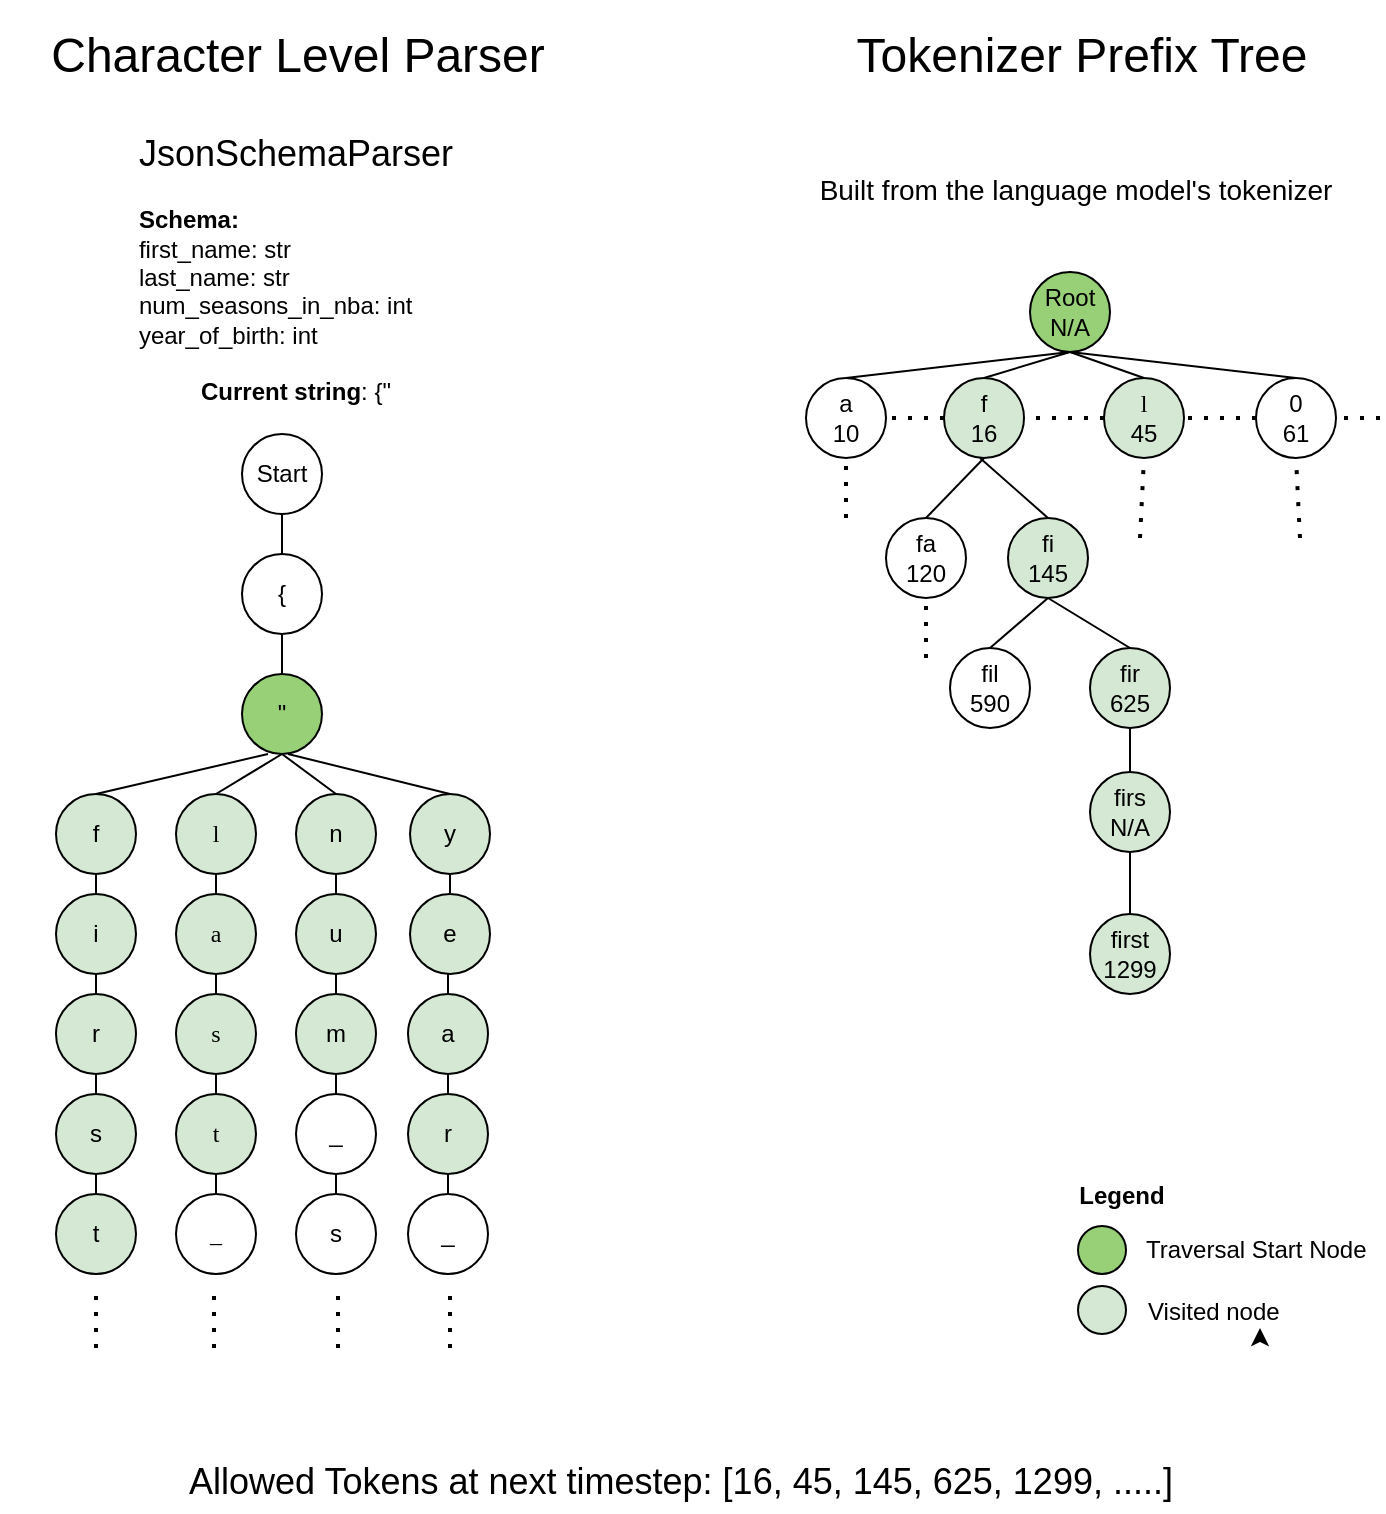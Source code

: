 <mxfile version="22.0.0" type="github">
  <diagram name="Page-1" id="xTfdQ4U6YHgr5Ohzd5CC">
    <mxGraphModel dx="1386" dy="905" grid="1" gridSize="10" guides="1" tooltips="1" connect="1" arrows="1" fold="1" page="1" pageScale="1" pageWidth="700" pageHeight="800" math="0" shadow="0">
      <root>
        <mxCell id="0" />
        <mxCell id="1" parent="0" />
        <mxCell id="SLhTDTClX1HCQNrHHvle-1" value="Start" style="ellipse;whiteSpace=wrap;html=1;aspect=fixed;" vertex="1" parent="1">
          <mxGeometry x="124" y="223" width="40" height="40" as="geometry" />
        </mxCell>
        <mxCell id="SLhTDTClX1HCQNrHHvle-6" value="{" style="ellipse;whiteSpace=wrap;html=1;aspect=fixed;" vertex="1" parent="1">
          <mxGeometry x="124" y="283" width="40" height="40" as="geometry" />
        </mxCell>
        <mxCell id="SLhTDTClX1HCQNrHHvle-7" value="&quot;" style="ellipse;whiteSpace=wrap;html=1;aspect=fixed;fillColor=#97D077;" vertex="1" parent="1">
          <mxGeometry x="124" y="343" width="40" height="40" as="geometry" />
        </mxCell>
        <mxCell id="SLhTDTClX1HCQNrHHvle-8" value="f" style="ellipse;whiteSpace=wrap;html=1;aspect=fixed;fillColor=#D5E8D4;" vertex="1" parent="1">
          <mxGeometry x="31" y="403" width="40" height="40" as="geometry" />
        </mxCell>
        <mxCell id="SLhTDTClX1HCQNrHHvle-9" value="&lt;font face=&quot;Times New Roman&quot;&gt;l&lt;/font&gt;" style="ellipse;whiteSpace=wrap;html=1;aspect=fixed;fillColor=#D5E8D4;" vertex="1" parent="1">
          <mxGeometry x="91" y="403" width="40" height="40" as="geometry" />
        </mxCell>
        <mxCell id="SLhTDTClX1HCQNrHHvle-10" value="n" style="ellipse;whiteSpace=wrap;html=1;aspect=fixed;fillColor=#D5E8D4;" vertex="1" parent="1">
          <mxGeometry x="151" y="403" width="40" height="40" as="geometry" />
        </mxCell>
        <mxCell id="SLhTDTClX1HCQNrHHvle-11" value="y" style="ellipse;whiteSpace=wrap;html=1;aspect=fixed;fillColor=#D5E8D4;" vertex="1" parent="1">
          <mxGeometry x="208" y="403" width="40" height="40" as="geometry" />
        </mxCell>
        <mxCell id="SLhTDTClX1HCQNrHHvle-12" value="i" style="ellipse;whiteSpace=wrap;html=1;aspect=fixed;fillColor=#D5E8D4;" vertex="1" parent="1">
          <mxGeometry x="31" y="453" width="40" height="40" as="geometry" />
        </mxCell>
        <mxCell id="SLhTDTClX1HCQNrHHvle-13" value="&lt;font face=&quot;Garamond&quot;&gt;a&lt;/font&gt;" style="ellipse;whiteSpace=wrap;html=1;aspect=fixed;fillColor=#D5E8D4;" vertex="1" parent="1">
          <mxGeometry x="91" y="453" width="40" height="40" as="geometry" />
        </mxCell>
        <mxCell id="SLhTDTClX1HCQNrHHvle-14" value="r" style="ellipse;whiteSpace=wrap;html=1;aspect=fixed;fillColor=#D5E8D4;" vertex="1" parent="1">
          <mxGeometry x="31" y="503" width="40" height="40" as="geometry" />
        </mxCell>
        <mxCell id="SLhTDTClX1HCQNrHHvle-15" value="s" style="ellipse;whiteSpace=wrap;html=1;aspect=fixed;fillColor=#D5E8D4;" vertex="1" parent="1">
          <mxGeometry x="31" y="553" width="40" height="40" as="geometry" />
        </mxCell>
        <mxCell id="SLhTDTClX1HCQNrHHvle-16" value="t" style="ellipse;whiteSpace=wrap;html=1;aspect=fixed;fillColor=#D5E8D4;" vertex="1" parent="1">
          <mxGeometry x="31" y="603" width="40" height="40" as="geometry" />
        </mxCell>
        <mxCell id="SLhTDTClX1HCQNrHHvle-17" value="&lt;font face=&quot;Garamond&quot;&gt;s&lt;/font&gt;" style="ellipse;whiteSpace=wrap;html=1;aspect=fixed;fillColor=#D5E8D4;" vertex="1" parent="1">
          <mxGeometry x="91" y="503" width="40" height="40" as="geometry" />
        </mxCell>
        <mxCell id="SLhTDTClX1HCQNrHHvle-18" value="&lt;font face=&quot;Garamond&quot;&gt;t&lt;/font&gt;" style="ellipse;whiteSpace=wrap;html=1;aspect=fixed;fillColor=#D5E8D4;" vertex="1" parent="1">
          <mxGeometry x="91" y="553" width="40" height="40" as="geometry" />
        </mxCell>
        <mxCell id="SLhTDTClX1HCQNrHHvle-19" value="&lt;font face=&quot;Garamond&quot;&gt;_&lt;/font&gt;" style="ellipse;whiteSpace=wrap;html=1;aspect=fixed;" vertex="1" parent="1">
          <mxGeometry x="91" y="603" width="40" height="40" as="geometry" />
        </mxCell>
        <mxCell id="SLhTDTClX1HCQNrHHvle-20" value="u" style="ellipse;whiteSpace=wrap;html=1;aspect=fixed;fillColor=#D5E8D4;" vertex="1" parent="1">
          <mxGeometry x="151" y="453" width="40" height="40" as="geometry" />
        </mxCell>
        <mxCell id="SLhTDTClX1HCQNrHHvle-21" value="m" style="ellipse;whiteSpace=wrap;html=1;aspect=fixed;fillColor=#D5E8D4;" vertex="1" parent="1">
          <mxGeometry x="151" y="503" width="40" height="40" as="geometry" />
        </mxCell>
        <mxCell id="SLhTDTClX1HCQNrHHvle-22" value="_" style="ellipse;whiteSpace=wrap;html=1;aspect=fixed;" vertex="1" parent="1">
          <mxGeometry x="151" y="553" width="40" height="40" as="geometry" />
        </mxCell>
        <mxCell id="SLhTDTClX1HCQNrHHvle-23" value="s" style="ellipse;whiteSpace=wrap;html=1;aspect=fixed;" vertex="1" parent="1">
          <mxGeometry x="151" y="603" width="40" height="40" as="geometry" />
        </mxCell>
        <mxCell id="SLhTDTClX1HCQNrHHvle-24" value="e" style="ellipse;whiteSpace=wrap;html=1;aspect=fixed;fillColor=#D5E8D4;" vertex="1" parent="1">
          <mxGeometry x="208" y="453" width="40" height="40" as="geometry" />
        </mxCell>
        <mxCell id="SLhTDTClX1HCQNrHHvle-25" value="a" style="ellipse;whiteSpace=wrap;html=1;aspect=fixed;fillColor=#D5E8D4;" vertex="1" parent="1">
          <mxGeometry x="207" y="503" width="40" height="40" as="geometry" />
        </mxCell>
        <mxCell id="SLhTDTClX1HCQNrHHvle-26" value="r" style="ellipse;whiteSpace=wrap;html=1;aspect=fixed;fillColor=#D5E8D4;" vertex="1" parent="1">
          <mxGeometry x="207" y="553" width="40" height="40" as="geometry" />
        </mxCell>
        <mxCell id="SLhTDTClX1HCQNrHHvle-27" value="_" style="ellipse;whiteSpace=wrap;html=1;aspect=fixed;" vertex="1" parent="1">
          <mxGeometry x="207" y="603" width="40" height="40" as="geometry" />
        </mxCell>
        <mxCell id="SLhTDTClX1HCQNrHHvle-28" value="" style="endArrow=none;dashed=1;html=1;dashPattern=1 3;strokeWidth=2;rounded=0;" edge="1" parent="1">
          <mxGeometry width="50" height="50" relative="1" as="geometry">
            <mxPoint x="51" y="680" as="sourcePoint" />
            <mxPoint x="51" y="653" as="targetPoint" />
          </mxGeometry>
        </mxCell>
        <mxCell id="SLhTDTClX1HCQNrHHvle-29" value="" style="endArrow=none;dashed=1;html=1;dashPattern=1 3;strokeWidth=2;rounded=0;" edge="1" parent="1">
          <mxGeometry width="50" height="50" relative="1" as="geometry">
            <mxPoint x="110" y="680" as="sourcePoint" />
            <mxPoint x="110" y="652" as="targetPoint" />
          </mxGeometry>
        </mxCell>
        <mxCell id="SLhTDTClX1HCQNrHHvle-30" value="" style="endArrow=none;dashed=1;html=1;dashPattern=1 3;strokeWidth=2;rounded=0;" edge="1" parent="1">
          <mxGeometry width="50" height="50" relative="1" as="geometry">
            <mxPoint x="172" y="680" as="sourcePoint" />
            <mxPoint x="172" y="652" as="targetPoint" />
          </mxGeometry>
        </mxCell>
        <mxCell id="SLhTDTClX1HCQNrHHvle-31" value="" style="endArrow=none;dashed=1;html=1;dashPattern=1 3;strokeWidth=2;rounded=0;" edge="1" parent="1">
          <mxGeometry width="50" height="50" relative="1" as="geometry">
            <mxPoint x="228" y="680" as="sourcePoint" />
            <mxPoint x="228" y="651" as="targetPoint" />
          </mxGeometry>
        </mxCell>
        <mxCell id="SLhTDTClX1HCQNrHHvle-32" value="" style="endArrow=none;html=1;rounded=0;entryX=0.5;entryY=1;entryDx=0;entryDy=0;exitX=0.5;exitY=0;exitDx=0;exitDy=0;" edge="1" parent="1" source="SLhTDTClX1HCQNrHHvle-6" target="SLhTDTClX1HCQNrHHvle-1">
          <mxGeometry width="50" height="50" relative="1" as="geometry">
            <mxPoint x="377" y="503" as="sourcePoint" />
            <mxPoint x="427" y="453" as="targetPoint" />
          </mxGeometry>
        </mxCell>
        <mxCell id="SLhTDTClX1HCQNrHHvle-33" value="" style="endArrow=none;html=1;rounded=0;entryX=0.5;entryY=1;entryDx=0;entryDy=0;exitX=0.5;exitY=0;exitDx=0;exitDy=0;" edge="1" parent="1" source="SLhTDTClX1HCQNrHHvle-7" target="SLhTDTClX1HCQNrHHvle-6">
          <mxGeometry width="50" height="50" relative="1" as="geometry">
            <mxPoint x="180" y="293" as="sourcePoint" />
            <mxPoint x="180" y="273" as="targetPoint" />
          </mxGeometry>
        </mxCell>
        <mxCell id="SLhTDTClX1HCQNrHHvle-34" value="" style="endArrow=none;html=1;rounded=0;entryX=0.5;entryY=1;entryDx=0;entryDy=0;exitX=0.5;exitY=0;exitDx=0;exitDy=0;" edge="1" parent="1" source="SLhTDTClX1HCQNrHHvle-9" target="SLhTDTClX1HCQNrHHvle-7">
          <mxGeometry width="50" height="50" relative="1" as="geometry">
            <mxPoint x="164" y="303" as="sourcePoint" />
            <mxPoint x="164" y="283" as="targetPoint" />
          </mxGeometry>
        </mxCell>
        <mxCell id="SLhTDTClX1HCQNrHHvle-35" value="" style="endArrow=none;html=1;rounded=0;exitX=0.5;exitY=0;exitDx=0;exitDy=0;" edge="1" parent="1" source="SLhTDTClX1HCQNrHHvle-8">
          <mxGeometry width="50" height="50" relative="1" as="geometry">
            <mxPoint x="121" y="413" as="sourcePoint" />
            <mxPoint x="137" y="383" as="targetPoint" />
          </mxGeometry>
        </mxCell>
        <mxCell id="SLhTDTClX1HCQNrHHvle-36" value="" style="endArrow=none;html=1;rounded=0;entryX=0.5;entryY=1;entryDx=0;entryDy=0;exitX=0.5;exitY=0;exitDx=0;exitDy=0;" edge="1" parent="1" source="SLhTDTClX1HCQNrHHvle-10" target="SLhTDTClX1HCQNrHHvle-7">
          <mxGeometry width="50" height="50" relative="1" as="geometry">
            <mxPoint x="121" y="413" as="sourcePoint" />
            <mxPoint x="154" y="393" as="targetPoint" />
          </mxGeometry>
        </mxCell>
        <mxCell id="SLhTDTClX1HCQNrHHvle-37" value="" style="endArrow=none;html=1;rounded=0;exitX=0.5;exitY=0;exitDx=0;exitDy=0;" edge="1" parent="1" source="SLhTDTClX1HCQNrHHvle-11">
          <mxGeometry width="50" height="50" relative="1" as="geometry">
            <mxPoint x="131" y="423" as="sourcePoint" />
            <mxPoint x="147" y="383" as="targetPoint" />
          </mxGeometry>
        </mxCell>
        <mxCell id="SLhTDTClX1HCQNrHHvle-38" value="" style="endArrow=none;html=1;rounded=0;entryX=0.5;entryY=1;entryDx=0;entryDy=0;exitX=0.5;exitY=0;exitDx=0;exitDy=0;" edge="1" parent="1" source="SLhTDTClX1HCQNrHHvle-12" target="SLhTDTClX1HCQNrHHvle-8">
          <mxGeometry width="50" height="50" relative="1" as="geometry">
            <mxPoint x="141" y="433" as="sourcePoint" />
            <mxPoint x="174" y="413" as="targetPoint" />
          </mxGeometry>
        </mxCell>
        <mxCell id="SLhTDTClX1HCQNrHHvle-39" value="" style="endArrow=none;html=1;rounded=0;entryX=0.5;entryY=1;entryDx=0;entryDy=0;exitX=0.5;exitY=0;exitDx=0;exitDy=0;" edge="1" parent="1" source="SLhTDTClX1HCQNrHHvle-13" target="SLhTDTClX1HCQNrHHvle-9">
          <mxGeometry width="50" height="50" relative="1" as="geometry">
            <mxPoint x="151" y="443" as="sourcePoint" />
            <mxPoint x="184" y="423" as="targetPoint" />
          </mxGeometry>
        </mxCell>
        <mxCell id="SLhTDTClX1HCQNrHHvle-41" value="" style="endArrow=none;html=1;rounded=0;entryX=0.5;entryY=1;entryDx=0;entryDy=0;exitX=0.5;exitY=0;exitDx=0;exitDy=0;" edge="1" parent="1" source="SLhTDTClX1HCQNrHHvle-20" target="SLhTDTClX1HCQNrHHvle-10">
          <mxGeometry width="50" height="50" relative="1" as="geometry">
            <mxPoint x="377" y="503" as="sourcePoint" />
            <mxPoint x="427" y="453" as="targetPoint" />
          </mxGeometry>
        </mxCell>
        <mxCell id="SLhTDTClX1HCQNrHHvle-42" value="" style="endArrow=none;html=1;rounded=0;entryX=0.5;entryY=1;entryDx=0;entryDy=0;exitX=0.5;exitY=0;exitDx=0;exitDy=0;" edge="1" parent="1" source="SLhTDTClX1HCQNrHHvle-24" target="SLhTDTClX1HCQNrHHvle-11">
          <mxGeometry width="50" height="50" relative="1" as="geometry">
            <mxPoint x="171" y="463" as="sourcePoint" />
            <mxPoint x="204" y="443" as="targetPoint" />
          </mxGeometry>
        </mxCell>
        <mxCell id="SLhTDTClX1HCQNrHHvle-43" value="" style="endArrow=none;html=1;rounded=0;entryX=0.5;entryY=1;entryDx=0;entryDy=0;exitX=0.5;exitY=0;exitDx=0;exitDy=0;" edge="1" parent="1" source="SLhTDTClX1HCQNrHHvle-14" target="SLhTDTClX1HCQNrHHvle-12">
          <mxGeometry width="50" height="50" relative="1" as="geometry">
            <mxPoint x="181" y="473" as="sourcePoint" />
            <mxPoint x="214" y="453" as="targetPoint" />
          </mxGeometry>
        </mxCell>
        <mxCell id="SLhTDTClX1HCQNrHHvle-44" value="" style="endArrow=none;html=1;rounded=0;entryX=0.5;entryY=1;entryDx=0;entryDy=0;exitX=0.5;exitY=0;exitDx=0;exitDy=0;" edge="1" parent="1" source="SLhTDTClX1HCQNrHHvle-17" target="SLhTDTClX1HCQNrHHvle-13">
          <mxGeometry width="50" height="50" relative="1" as="geometry">
            <mxPoint x="191" y="483" as="sourcePoint" />
            <mxPoint x="224" y="463" as="targetPoint" />
          </mxGeometry>
        </mxCell>
        <mxCell id="SLhTDTClX1HCQNrHHvle-45" value="" style="endArrow=none;html=1;rounded=0;entryX=0.5;entryY=1;entryDx=0;entryDy=0;exitX=0.5;exitY=0;exitDx=0;exitDy=0;" edge="1" parent="1" source="SLhTDTClX1HCQNrHHvle-21" target="SLhTDTClX1HCQNrHHvle-20">
          <mxGeometry width="50" height="50" relative="1" as="geometry">
            <mxPoint x="201" y="493" as="sourcePoint" />
            <mxPoint x="234" y="473" as="targetPoint" />
          </mxGeometry>
        </mxCell>
        <mxCell id="SLhTDTClX1HCQNrHHvle-46" value="" style="endArrow=none;html=1;rounded=0;exitX=0.5;exitY=0;exitDx=0;exitDy=0;" edge="1" parent="1" source="SLhTDTClX1HCQNrHHvle-25">
          <mxGeometry width="50" height="50" relative="1" as="geometry">
            <mxPoint x="211" y="503" as="sourcePoint" />
            <mxPoint x="227" y="493" as="targetPoint" />
          </mxGeometry>
        </mxCell>
        <mxCell id="SLhTDTClX1HCQNrHHvle-47" value="" style="endArrow=none;html=1;rounded=0;entryX=0.5;entryY=1;entryDx=0;entryDy=0;exitX=0.5;exitY=0;exitDx=0;exitDy=0;" edge="1" parent="1" source="SLhTDTClX1HCQNrHHvle-15" target="SLhTDTClX1HCQNrHHvle-14">
          <mxGeometry width="50" height="50" relative="1" as="geometry">
            <mxPoint x="61" y="513" as="sourcePoint" />
            <mxPoint x="61" y="503" as="targetPoint" />
          </mxGeometry>
        </mxCell>
        <mxCell id="SLhTDTClX1HCQNrHHvle-49" value="" style="endArrow=none;html=1;rounded=0;entryX=0.5;entryY=1;entryDx=0;entryDy=0;exitX=0.5;exitY=0;exitDx=0;exitDy=0;" edge="1" parent="1" source="SLhTDTClX1HCQNrHHvle-18" target="SLhTDTClX1HCQNrHHvle-17">
          <mxGeometry width="50" height="50" relative="1" as="geometry">
            <mxPoint x="377" y="503" as="sourcePoint" />
            <mxPoint x="427" y="453" as="targetPoint" />
          </mxGeometry>
        </mxCell>
        <mxCell id="SLhTDTClX1HCQNrHHvle-50" value="" style="endArrow=none;html=1;rounded=0;entryX=0.5;entryY=1;entryDx=0;entryDy=0;exitX=0.5;exitY=0;exitDx=0;exitDy=0;" edge="1" parent="1" source="SLhTDTClX1HCQNrHHvle-22" target="SLhTDTClX1HCQNrHHvle-21">
          <mxGeometry width="50" height="50" relative="1" as="geometry">
            <mxPoint x="377" y="503" as="sourcePoint" />
            <mxPoint x="427" y="453" as="targetPoint" />
          </mxGeometry>
        </mxCell>
        <mxCell id="SLhTDTClX1HCQNrHHvle-51" value="" style="endArrow=none;html=1;rounded=0;entryX=0.5;entryY=1;entryDx=0;entryDy=0;exitX=0.5;exitY=0;exitDx=0;exitDy=0;" edge="1" parent="1" source="SLhTDTClX1HCQNrHHvle-26" target="SLhTDTClX1HCQNrHHvle-25">
          <mxGeometry width="50" height="50" relative="1" as="geometry">
            <mxPoint x="377" y="503" as="sourcePoint" />
            <mxPoint x="427" y="453" as="targetPoint" />
          </mxGeometry>
        </mxCell>
        <mxCell id="SLhTDTClX1HCQNrHHvle-52" value="" style="endArrow=none;html=1;rounded=0;entryX=0.5;entryY=1;entryDx=0;entryDy=0;exitX=0.5;exitY=0;exitDx=0;exitDy=0;" edge="1" parent="1" source="SLhTDTClX1HCQNrHHvle-16" target="SLhTDTClX1HCQNrHHvle-15">
          <mxGeometry width="50" height="50" relative="1" as="geometry">
            <mxPoint x="377" y="503" as="sourcePoint" />
            <mxPoint x="427" y="453" as="targetPoint" />
          </mxGeometry>
        </mxCell>
        <mxCell id="SLhTDTClX1HCQNrHHvle-53" value="" style="endArrow=none;html=1;rounded=0;entryX=0.5;entryY=1;entryDx=0;entryDy=0;exitX=0.5;exitY=0;exitDx=0;exitDy=0;" edge="1" parent="1" source="SLhTDTClX1HCQNrHHvle-19" target="SLhTDTClX1HCQNrHHvle-18">
          <mxGeometry width="50" height="50" relative="1" as="geometry">
            <mxPoint x="377" y="503" as="sourcePoint" />
            <mxPoint x="427" y="453" as="targetPoint" />
          </mxGeometry>
        </mxCell>
        <mxCell id="SLhTDTClX1HCQNrHHvle-54" value="" style="endArrow=none;html=1;rounded=0;entryX=0.5;entryY=1;entryDx=0;entryDy=0;exitX=0.5;exitY=0;exitDx=0;exitDy=0;" edge="1" parent="1" source="SLhTDTClX1HCQNrHHvle-23" target="SLhTDTClX1HCQNrHHvle-22">
          <mxGeometry width="50" height="50" relative="1" as="geometry">
            <mxPoint x="377" y="503" as="sourcePoint" />
            <mxPoint x="427" y="453" as="targetPoint" />
          </mxGeometry>
        </mxCell>
        <mxCell id="SLhTDTClX1HCQNrHHvle-55" value="" style="endArrow=none;html=1;rounded=0;entryX=0.5;entryY=1;entryDx=0;entryDy=0;exitX=0.5;exitY=0;exitDx=0;exitDy=0;" edge="1" parent="1" source="SLhTDTClX1HCQNrHHvle-27" target="SLhTDTClX1HCQNrHHvle-26">
          <mxGeometry width="50" height="50" relative="1" as="geometry">
            <mxPoint x="377" y="503" as="sourcePoint" />
            <mxPoint x="427" y="453" as="targetPoint" />
          </mxGeometry>
        </mxCell>
        <mxCell id="SLhTDTClX1HCQNrHHvle-57" value="Root&lt;br&gt;N/A" style="ellipse;whiteSpace=wrap;html=1;aspect=fixed;fillColor=#97D077;" vertex="1" parent="1">
          <mxGeometry x="518" y="142" width="40" height="40" as="geometry" />
        </mxCell>
        <mxCell id="SLhTDTClX1HCQNrHHvle-58" value="a&lt;br&gt;10" style="ellipse;whiteSpace=wrap;html=1;aspect=fixed;" vertex="1" parent="1">
          <mxGeometry x="406" y="195" width="40" height="40" as="geometry" />
        </mxCell>
        <mxCell id="SLhTDTClX1HCQNrHHvle-59" value="f&lt;br&gt;16" style="ellipse;whiteSpace=wrap;html=1;aspect=fixed;fillColor=#D5E8D4;" vertex="1" parent="1">
          <mxGeometry x="475" y="195" width="40" height="40" as="geometry" />
        </mxCell>
        <mxCell id="SLhTDTClX1HCQNrHHvle-60" value="&lt;font face=&quot;Times New Roman&quot;&gt;l&lt;/font&gt;&lt;br&gt;45" style="ellipse;whiteSpace=wrap;html=1;aspect=fixed;fillColor=#D5E8D4;" vertex="1" parent="1">
          <mxGeometry x="555" y="195" width="40" height="40" as="geometry" />
        </mxCell>
        <mxCell id="SLhTDTClX1HCQNrHHvle-61" value="0&lt;br&gt;61" style="ellipse;whiteSpace=wrap;html=1;aspect=fixed;" vertex="1" parent="1">
          <mxGeometry x="631" y="195" width="40" height="40" as="geometry" />
        </mxCell>
        <mxCell id="SLhTDTClX1HCQNrHHvle-62" value="fa&lt;br&gt;120" style="ellipse;whiteSpace=wrap;html=1;aspect=fixed;" vertex="1" parent="1">
          <mxGeometry x="446" y="265" width="40" height="40" as="geometry" />
        </mxCell>
        <mxCell id="SLhTDTClX1HCQNrHHvle-64" value="fi&lt;br&gt;145" style="ellipse;whiteSpace=wrap;html=1;aspect=fixed;fillColor=#D5E8D4;" vertex="1" parent="1">
          <mxGeometry x="507" y="265" width="40" height="40" as="geometry" />
        </mxCell>
        <mxCell id="SLhTDTClX1HCQNrHHvle-66" value="fil&lt;br&gt;590" style="ellipse;whiteSpace=wrap;html=1;aspect=fixed;" vertex="1" parent="1">
          <mxGeometry x="478" y="330" width="40" height="40" as="geometry" />
        </mxCell>
        <mxCell id="SLhTDTClX1HCQNrHHvle-67" value="fir&lt;br&gt;625" style="ellipse;whiteSpace=wrap;html=1;aspect=fixed;fillColor=#D5E8D4;" vertex="1" parent="1">
          <mxGeometry x="548" y="330" width="40" height="40" as="geometry" />
        </mxCell>
        <mxCell id="SLhTDTClX1HCQNrHHvle-68" value="firs&lt;br&gt;N/A" style="ellipse;whiteSpace=wrap;html=1;aspect=fixed;fillColor=#D5E8D4;" vertex="1" parent="1">
          <mxGeometry x="548" y="392" width="40" height="40" as="geometry" />
        </mxCell>
        <mxCell id="SLhTDTClX1HCQNrHHvle-69" value="first&lt;br&gt;1299" style="ellipse;whiteSpace=wrap;html=1;aspect=fixed;fillColor=#D5E8D4;" vertex="1" parent="1">
          <mxGeometry x="548" y="463" width="40" height="40" as="geometry" />
        </mxCell>
        <mxCell id="SLhTDTClX1HCQNrHHvle-70" value="" style="endArrow=none;html=1;rounded=0;entryX=0.5;entryY=1;entryDx=0;entryDy=0;exitX=0.5;exitY=0;exitDx=0;exitDy=0;" edge="1" parent="1" source="SLhTDTClX1HCQNrHHvle-58" target="SLhTDTClX1HCQNrHHvle-57">
          <mxGeometry width="50" height="50" relative="1" as="geometry">
            <mxPoint x="293" y="565" as="sourcePoint" />
            <mxPoint x="343" y="515" as="targetPoint" />
          </mxGeometry>
        </mxCell>
        <mxCell id="SLhTDTClX1HCQNrHHvle-71" value="" style="endArrow=none;html=1;rounded=0;entryX=0.5;entryY=1;entryDx=0;entryDy=0;exitX=0.5;exitY=0;exitDx=0;exitDy=0;" edge="1" parent="1" source="SLhTDTClX1HCQNrHHvle-59" target="SLhTDTClX1HCQNrHHvle-57">
          <mxGeometry width="50" height="50" relative="1" as="geometry">
            <mxPoint x="293" y="565" as="sourcePoint" />
            <mxPoint x="343" y="515" as="targetPoint" />
          </mxGeometry>
        </mxCell>
        <mxCell id="SLhTDTClX1HCQNrHHvle-72" value="" style="endArrow=none;html=1;rounded=0;exitX=0.5;exitY=0;exitDx=0;exitDy=0;entryX=0.5;entryY=1;entryDx=0;entryDy=0;" edge="1" parent="1" source="SLhTDTClX1HCQNrHHvle-60" target="SLhTDTClX1HCQNrHHvle-57">
          <mxGeometry width="50" height="50" relative="1" as="geometry">
            <mxPoint x="505" y="205" as="sourcePoint" />
            <mxPoint x="533" y="185" as="targetPoint" />
          </mxGeometry>
        </mxCell>
        <mxCell id="SLhTDTClX1HCQNrHHvle-73" value="" style="endArrow=none;html=1;rounded=0;exitX=0.5;exitY=0;exitDx=0;exitDy=0;entryX=0.5;entryY=1;entryDx=0;entryDy=0;" edge="1" parent="1" source="SLhTDTClX1HCQNrHHvle-61" target="SLhTDTClX1HCQNrHHvle-57">
          <mxGeometry width="50" height="50" relative="1" as="geometry">
            <mxPoint x="585" y="205" as="sourcePoint" />
            <mxPoint x="548" y="192" as="targetPoint" />
          </mxGeometry>
        </mxCell>
        <mxCell id="SLhTDTClX1HCQNrHHvle-74" value="" style="endArrow=none;html=1;rounded=0;entryX=0.5;entryY=1;entryDx=0;entryDy=0;exitX=0.5;exitY=0;exitDx=0;exitDy=0;" edge="1" parent="1" source="SLhTDTClX1HCQNrHHvle-62" target="SLhTDTClX1HCQNrHHvle-59">
          <mxGeometry width="50" height="50" relative="1" as="geometry">
            <mxPoint x="293" y="565" as="sourcePoint" />
            <mxPoint x="343" y="515" as="targetPoint" />
          </mxGeometry>
        </mxCell>
        <mxCell id="SLhTDTClX1HCQNrHHvle-75" value="" style="endArrow=none;html=1;rounded=0;exitX=0.5;exitY=0;exitDx=0;exitDy=0;" edge="1" parent="1" source="SLhTDTClX1HCQNrHHvle-64">
          <mxGeometry width="50" height="50" relative="1" as="geometry">
            <mxPoint x="293" y="565" as="sourcePoint" />
            <mxPoint x="493" y="235" as="targetPoint" />
          </mxGeometry>
        </mxCell>
        <mxCell id="SLhTDTClX1HCQNrHHvle-76" value="" style="endArrow=none;html=1;rounded=0;entryX=0.5;entryY=1;entryDx=0;entryDy=0;exitX=0.5;exitY=0;exitDx=0;exitDy=0;" edge="1" parent="1" source="SLhTDTClX1HCQNrHHvle-66" target="SLhTDTClX1HCQNrHHvle-64">
          <mxGeometry width="50" height="50" relative="1" as="geometry">
            <mxPoint x="293" y="565" as="sourcePoint" />
            <mxPoint x="343" y="515" as="targetPoint" />
          </mxGeometry>
        </mxCell>
        <mxCell id="SLhTDTClX1HCQNrHHvle-77" value="" style="endArrow=none;html=1;rounded=0;entryX=0.5;entryY=1;entryDx=0;entryDy=0;exitX=0.5;exitY=0;exitDx=0;exitDy=0;" edge="1" parent="1" source="SLhTDTClX1HCQNrHHvle-67" target="SLhTDTClX1HCQNrHHvle-64">
          <mxGeometry width="50" height="50" relative="1" as="geometry">
            <mxPoint x="293" y="565" as="sourcePoint" />
            <mxPoint x="343" y="515" as="targetPoint" />
          </mxGeometry>
        </mxCell>
        <mxCell id="SLhTDTClX1HCQNrHHvle-78" value="" style="endArrow=none;html=1;rounded=0;entryX=0.5;entryY=1;entryDx=0;entryDy=0;exitX=0.5;exitY=0;exitDx=0;exitDy=0;" edge="1" parent="1" source="SLhTDTClX1HCQNrHHvle-68" target="SLhTDTClX1HCQNrHHvle-67">
          <mxGeometry width="50" height="50" relative="1" as="geometry">
            <mxPoint x="293" y="565" as="sourcePoint" />
            <mxPoint x="343" y="515" as="targetPoint" />
          </mxGeometry>
        </mxCell>
        <mxCell id="SLhTDTClX1HCQNrHHvle-79" value="" style="endArrow=none;html=1;rounded=0;entryX=0.5;entryY=1;entryDx=0;entryDy=0;exitX=0.5;exitY=0;exitDx=0;exitDy=0;" edge="1" parent="1" source="SLhTDTClX1HCQNrHHvle-69" target="SLhTDTClX1HCQNrHHvle-68">
          <mxGeometry width="50" height="50" relative="1" as="geometry">
            <mxPoint x="293" y="565" as="sourcePoint" />
            <mxPoint x="343" y="515" as="targetPoint" />
          </mxGeometry>
        </mxCell>
        <mxCell id="SLhTDTClX1HCQNrHHvle-80" value="" style="endArrow=none;dashed=1;html=1;dashPattern=1 3;strokeWidth=2;rounded=0;entryX=1;entryY=0.5;entryDx=0;entryDy=0;exitX=0;exitY=0.5;exitDx=0;exitDy=0;" edge="1" parent="1" source="SLhTDTClX1HCQNrHHvle-59" target="SLhTDTClX1HCQNrHHvle-58">
          <mxGeometry width="50" height="50" relative="1" as="geometry">
            <mxPoint x="293" y="565" as="sourcePoint" />
            <mxPoint x="343" y="515" as="targetPoint" />
          </mxGeometry>
        </mxCell>
        <mxCell id="SLhTDTClX1HCQNrHHvle-81" value="" style="endArrow=none;dashed=1;html=1;dashPattern=1 3;strokeWidth=2;rounded=0;entryX=1;entryY=0.5;entryDx=0;entryDy=0;exitX=0;exitY=0.5;exitDx=0;exitDy=0;" edge="1" parent="1" source="SLhTDTClX1HCQNrHHvle-60" target="SLhTDTClX1HCQNrHHvle-59">
          <mxGeometry width="50" height="50" relative="1" as="geometry">
            <mxPoint x="293" y="565" as="sourcePoint" />
            <mxPoint x="343" y="515" as="targetPoint" />
          </mxGeometry>
        </mxCell>
        <mxCell id="SLhTDTClX1HCQNrHHvle-82" value="" style="endArrow=none;dashed=1;html=1;dashPattern=1 3;strokeWidth=2;rounded=0;entryX=1;entryY=0.5;entryDx=0;entryDy=0;exitX=0;exitY=0.5;exitDx=0;exitDy=0;" edge="1" parent="1" source="SLhTDTClX1HCQNrHHvle-61" target="SLhTDTClX1HCQNrHHvle-60">
          <mxGeometry width="50" height="50" relative="1" as="geometry">
            <mxPoint x="293" y="565" as="sourcePoint" />
            <mxPoint x="343" y="515" as="targetPoint" />
          </mxGeometry>
        </mxCell>
        <mxCell id="SLhTDTClX1HCQNrHHvle-83" value="" style="endArrow=none;dashed=1;html=1;dashPattern=1 3;strokeWidth=2;rounded=0;entryX=0.5;entryY=1;entryDx=0;entryDy=0;" edge="1" parent="1" target="SLhTDTClX1HCQNrHHvle-58">
          <mxGeometry width="50" height="50" relative="1" as="geometry">
            <mxPoint x="426" y="265" as="sourcePoint" />
            <mxPoint x="343" y="515" as="targetPoint" />
          </mxGeometry>
        </mxCell>
        <mxCell id="SLhTDTClX1HCQNrHHvle-84" value="" style="endArrow=none;dashed=1;html=1;dashPattern=1 3;strokeWidth=2;rounded=0;entryX=0.5;entryY=1;entryDx=0;entryDy=0;" edge="1" parent="1" target="SLhTDTClX1HCQNrHHvle-61">
          <mxGeometry width="50" height="50" relative="1" as="geometry">
            <mxPoint x="653" y="275" as="sourcePoint" />
            <mxPoint x="343" y="515" as="targetPoint" />
          </mxGeometry>
        </mxCell>
        <mxCell id="SLhTDTClX1HCQNrHHvle-86" value="" style="endArrow=none;dashed=1;html=1;dashPattern=1 3;strokeWidth=2;rounded=0;entryX=0.5;entryY=1;entryDx=0;entryDy=0;" edge="1" parent="1" target="SLhTDTClX1HCQNrHHvle-60">
          <mxGeometry width="50" height="50" relative="1" as="geometry">
            <mxPoint x="573" y="275" as="sourcePoint" />
            <mxPoint x="343" y="515" as="targetPoint" />
          </mxGeometry>
        </mxCell>
        <mxCell id="SLhTDTClX1HCQNrHHvle-87" value="" style="endArrow=none;dashed=1;html=1;dashPattern=1 3;strokeWidth=2;rounded=0;entryX=0.5;entryY=1;entryDx=0;entryDy=0;" edge="1" parent="1" target="SLhTDTClX1HCQNrHHvle-62">
          <mxGeometry width="50" height="50" relative="1" as="geometry">
            <mxPoint x="466" y="335" as="sourcePoint" />
            <mxPoint x="343" y="515" as="targetPoint" />
          </mxGeometry>
        </mxCell>
        <mxCell id="SLhTDTClX1HCQNrHHvle-88" value="&lt;font style=&quot;font-size: 18px;&quot;&gt;Allowed Tokens at next timestep: [16, 45, 145, 625, 1299, .....]&lt;/font&gt;" style="text;html=1;strokeColor=none;fillColor=none;align=center;verticalAlign=middle;whiteSpace=wrap;rounded=0;" vertex="1" parent="1">
          <mxGeometry x="37" y="732" width="613" height="30" as="geometry" />
        </mxCell>
        <mxCell id="SLhTDTClX1HCQNrHHvle-89" value="" style="endArrow=none;dashed=1;html=1;dashPattern=1 3;strokeWidth=2;rounded=0;entryX=1;entryY=0.5;entryDx=0;entryDy=0;" edge="1" parent="1" target="SLhTDTClX1HCQNrHHvle-61">
          <mxGeometry width="50" height="50" relative="1" as="geometry">
            <mxPoint x="693" y="215" as="sourcePoint" />
            <mxPoint x="343" y="509" as="targetPoint" />
          </mxGeometry>
        </mxCell>
        <mxCell id="SLhTDTClX1HCQNrHHvle-90" value="&lt;font style=&quot;font-size: 24px;&quot;&gt;Character Level Parser&lt;/font&gt;" style="text;html=1;strokeColor=none;fillColor=none;align=center;verticalAlign=middle;whiteSpace=wrap;rounded=0;" vertex="1" parent="1">
          <mxGeometry x="4" y="10" width="296" height="47" as="geometry" />
        </mxCell>
        <mxCell id="SLhTDTClX1HCQNrHHvle-91" value="&lt;font style=&quot;font-size: 24px;&quot;&gt;Tokenizer Prefix Tree&lt;/font&gt;" style="text;html=1;strokeColor=none;fillColor=none;align=center;verticalAlign=middle;whiteSpace=wrap;rounded=0;" vertex="1" parent="1">
          <mxGeometry x="396" y="10" width="296" height="47" as="geometry" />
        </mxCell>
        <mxCell id="SLhTDTClX1HCQNrHHvle-92" value="" style="ellipse;whiteSpace=wrap;html=1;aspect=fixed;fillColor=#97D077;" vertex="1" parent="1">
          <mxGeometry x="542" y="619" width="24" height="24" as="geometry" />
        </mxCell>
        <mxCell id="SLhTDTClX1HCQNrHHvle-93" value="&lt;b&gt;Legend&lt;/b&gt;" style="text;html=1;strokeColor=none;fillColor=none;align=center;verticalAlign=middle;whiteSpace=wrap;rounded=0;" vertex="1" parent="1">
          <mxGeometry x="534" y="589" width="60" height="30" as="geometry" />
        </mxCell>
        <mxCell id="SLhTDTClX1HCQNrHHvle-94" value="Traversal Start Node" style="text;html=1;strokeColor=none;fillColor=none;align=left;verticalAlign=middle;whiteSpace=wrap;rounded=0;" vertex="1" parent="1">
          <mxGeometry x="574" y="616" width="116" height="30" as="geometry" />
        </mxCell>
        <mxCell id="SLhTDTClX1HCQNrHHvle-96" value="" style="ellipse;whiteSpace=wrap;html=1;aspect=fixed;fillColor=#D5E8D4;" vertex="1" parent="1">
          <mxGeometry x="542" y="649" width="24" height="24" as="geometry" />
        </mxCell>
        <mxCell id="SLhTDTClX1HCQNrHHvle-97" value="Visited node" style="text;html=1;strokeColor=none;fillColor=none;align=left;verticalAlign=middle;whiteSpace=wrap;rounded=0;" vertex="1" parent="1">
          <mxGeometry x="575" y="647" width="116" height="30" as="geometry" />
        </mxCell>
        <mxCell id="SLhTDTClX1HCQNrHHvle-99" value="&lt;font style=&quot;font-size: 18px;&quot;&gt;JsonSchemaParser&lt;/font&gt;&lt;br&gt;&lt;div style=&quot;text-align: left;&quot;&gt;&lt;br&gt;&lt;/div&gt;&lt;font style=&quot;font-size: 12px;&quot;&gt;&lt;div style=&quot;text-align: left;&quot;&gt;&lt;span style=&quot;background-color: initial;&quot;&gt;&lt;b&gt;Schema:&lt;br&gt;&lt;/b&gt;first_name: str&lt;/span&gt;&lt;/div&gt;&lt;div style=&quot;text-align: left;&quot;&gt;&lt;span style=&quot;background-color: initial;&quot;&gt;last_name: str&lt;/span&gt;&lt;/div&gt;&lt;div style=&quot;text-align: left;&quot;&gt;&lt;span style=&quot;background-color: initial;&quot;&gt;num_seasons_in_nba: int&lt;/span&gt;&lt;/div&gt;&lt;div style=&quot;text-align: left;&quot;&gt;&lt;span style=&quot;background-color: initial;&quot;&gt;year_of_birth: int&lt;/span&gt;&lt;/div&gt;&lt;/font&gt;&lt;div style=&quot;text-align: left;&quot;&gt;&lt;br&gt;&lt;/div&gt;&lt;b&gt;Current string&lt;/b&gt;: {&quot;" style="text;html=1;strokeColor=none;fillColor=none;align=center;verticalAlign=middle;whiteSpace=wrap;rounded=0;" vertex="1" parent="1">
          <mxGeometry x="3" y="66" width="296" height="150" as="geometry" />
        </mxCell>
        <mxCell id="SLhTDTClX1HCQNrHHvle-100" value="&lt;font style=&quot;font-size: 14px;&quot;&gt;Built from the language model&#39;s tokenizer&lt;/font&gt;" style="text;html=1;strokeColor=none;fillColor=none;align=center;verticalAlign=middle;whiteSpace=wrap;rounded=0;" vertex="1" parent="1">
          <mxGeometry x="393" y="26" width="296" height="150" as="geometry" />
        </mxCell>
        <mxCell id="SLhTDTClX1HCQNrHHvle-108" value="" style="shape=image;html=1;verticalAlign=top;verticalLabelPosition=bottom;labelBackgroundColor=#ffffff;imageAspect=0;aspect=fixed;image=https://cdn1.iconfinder.com/data/icons/business-and-finance-20/200/vector_65_12-128.png" vertex="1" parent="1">
          <mxGeometry x="312" y="6" width="80" height="80" as="geometry" />
        </mxCell>
        <mxCell id="SLhTDTClX1HCQNrHHvle-109" style="edgeStyle=orthogonalEdgeStyle;rounded=0;orthogonalLoop=1;jettySize=auto;html=1;exitX=0.5;exitY=1;exitDx=0;exitDy=0;entryX=0.5;entryY=0.767;entryDx=0;entryDy=0;entryPerimeter=0;" edge="1" parent="1" source="SLhTDTClX1HCQNrHHvle-97" target="SLhTDTClX1HCQNrHHvle-97">
          <mxGeometry relative="1" as="geometry" />
        </mxCell>
      </root>
    </mxGraphModel>
  </diagram>
</mxfile>
